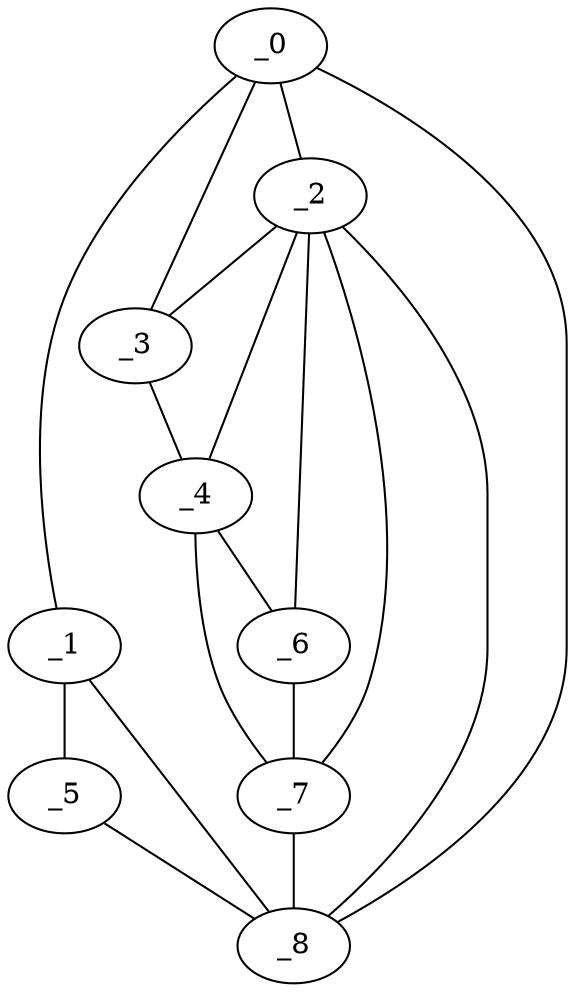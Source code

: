 graph "obj51__285.gxl" {
	_0	 [x=30,
		y=81];
	_1	 [x=44,
		y=3];
	_0 -- _1	 [valence=1];
	_2	 [x=75,
		y=88];
	_0 -- _2	 [valence=2];
	_3	 [x=77,
		y=125];
	_0 -- _3	 [valence=1];
	_8	 [x=102,
		y=43];
	_0 -- _8	 [valence=2];
	_5	 [x=87,
		y=5];
	_1 -- _5	 [valence=1];
	_1 -- _8	 [valence=2];
	_2 -- _3	 [valence=2];
	_4	 [x=86,
		y=111];
	_2 -- _4	 [valence=1];
	_6	 [x=88,
		y=103];
	_2 -- _6	 [valence=1];
	_7	 [x=101,
		y=86];
	_2 -- _7	 [valence=2];
	_2 -- _8	 [valence=2];
	_3 -- _4	 [valence=1];
	_4 -- _6	 [valence=2];
	_4 -- _7	 [valence=1];
	_5 -- _8	 [valence=1];
	_6 -- _7	 [valence=2];
	_7 -- _8	 [valence=1];
}

